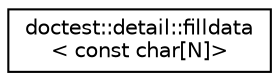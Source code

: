 digraph "Graphical Class Hierarchy"
{
 // LATEX_PDF_SIZE
  edge [fontname="Helvetica",fontsize="10",labelfontname="Helvetica",labelfontsize="10"];
  node [fontname="Helvetica",fontsize="10",shape=record];
  rankdir="LR";
  Node0 [label="doctest::detail::filldata\l\< const char[N]\>",height=0.2,width=0.4,color="black", fillcolor="white", style="filled",URL="$d5/d0c/structdoctest_1_1detail_1_1filldata_3_01const_01char_0fN_0e_4.html",tooltip=" "];
}

